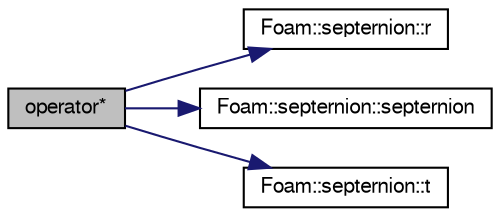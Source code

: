 digraph "operator*"
{
  bgcolor="transparent";
  edge [fontname="FreeSans",fontsize="10",labelfontname="FreeSans",labelfontsize="10"];
  node [fontname="FreeSans",fontsize="10",shape=record];
  rankdir="LR";
  Node124985 [label="operator*",height=0.2,width=0.4,color="black", fillcolor="grey75", style="filled", fontcolor="black"];
  Node124985 -> Node124986 [color="midnightblue",fontsize="10",style="solid",fontname="FreeSans"];
  Node124986 [label="Foam::septernion::r",height=0.2,width=0.4,color="black",URL="$a28182.html#a3f654a0f851ca1874a91504ca2e31ba4"];
  Node124985 -> Node124987 [color="midnightblue",fontsize="10",style="solid",fontname="FreeSans"];
  Node124987 [label="Foam::septernion::septernion",height=0.2,width=0.4,color="black",URL="$a28182.html#ab15a66f0258e115ba50165b7a707eece",tooltip="Construct null. "];
  Node124985 -> Node124988 [color="midnightblue",fontsize="10",style="solid",fontname="FreeSans"];
  Node124988 [label="Foam::septernion::t",height=0.2,width=0.4,color="black",URL="$a28182.html#ac90b4495e032d0efeb603179edc4cb8c"];
}
